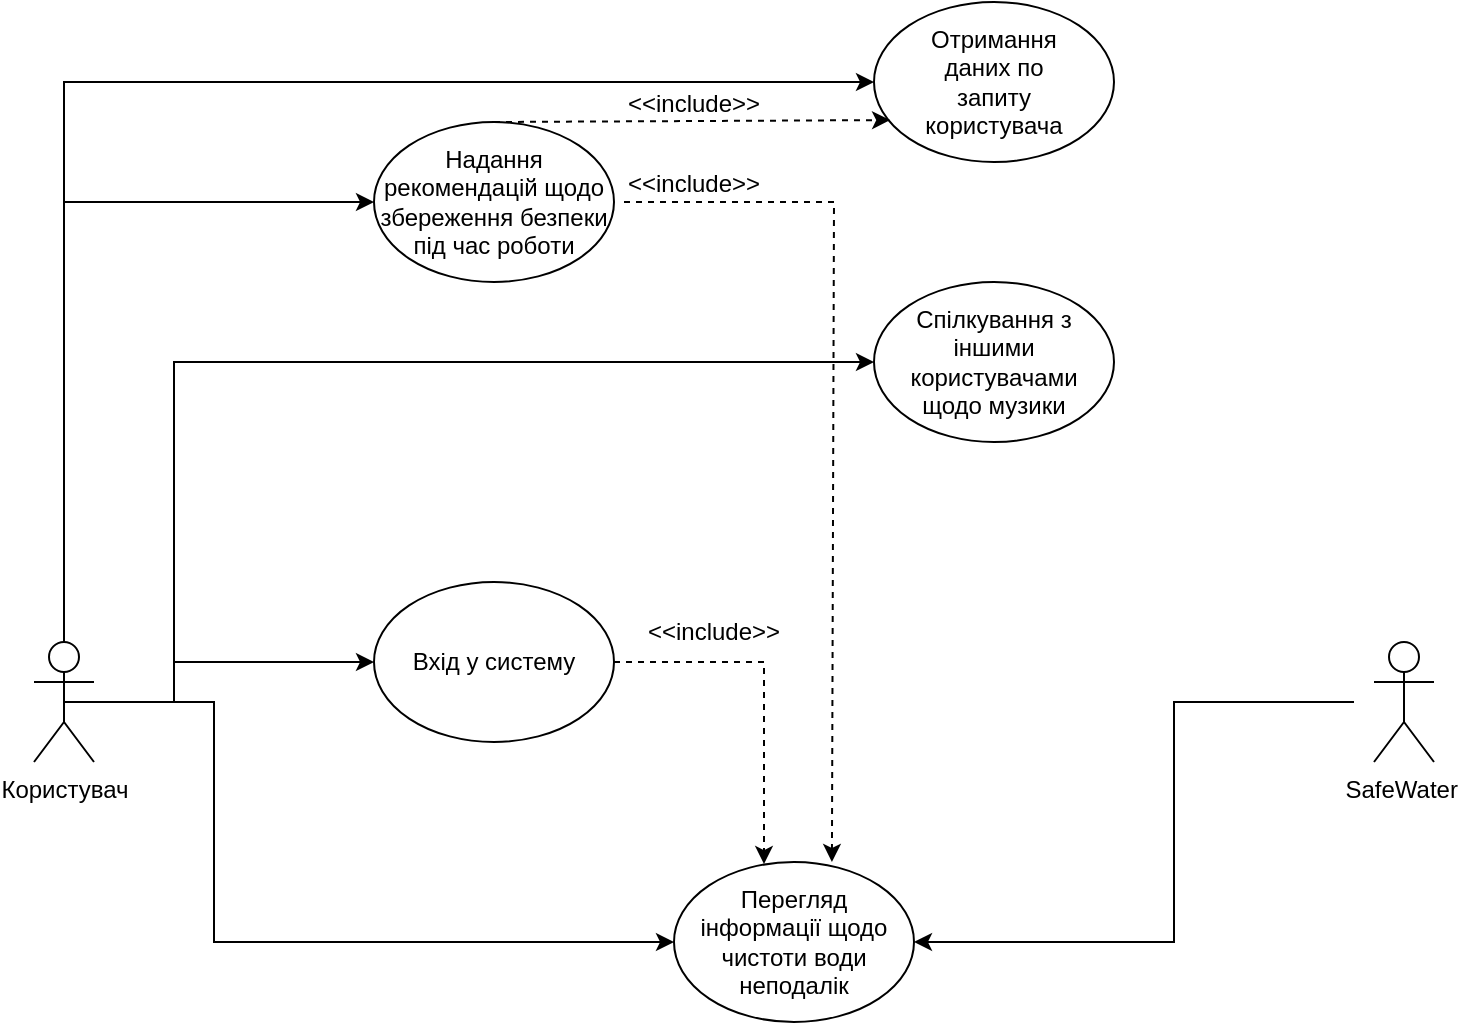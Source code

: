 <mxfile version="21.8.2" type="device">
  <diagram name="Страница — 1" id="FQpLpRAVA_47kGw7QwWR">
    <mxGraphModel dx="1434" dy="790" grid="1" gridSize="10" guides="1" tooltips="1" connect="1" arrows="1" fold="1" page="1" pageScale="1" pageWidth="827" pageHeight="1169" math="0" shadow="0">
      <root>
        <mxCell id="0" />
        <mxCell id="1" parent="0" />
        <mxCell id="_sv_WRxykiSKYrHI0clK-1" value="Користувач" style="shape=umlActor;verticalLabelPosition=bottom;verticalAlign=top;html=1;outlineConnect=0;" vertex="1" parent="1">
          <mxGeometry x="70" y="380" width="30" height="60" as="geometry" />
        </mxCell>
        <mxCell id="_sv_WRxykiSKYrHI0clK-2" value="SafeWater&amp;nbsp;" style="shape=umlActor;verticalLabelPosition=bottom;verticalAlign=top;html=1;outlineConnect=0;" vertex="1" parent="1">
          <mxGeometry x="740" y="380" width="30" height="60" as="geometry" />
        </mxCell>
        <mxCell id="_sv_WRxykiSKYrHI0clK-3" value="" style="ellipse;whiteSpace=wrap;html=1;" vertex="1" parent="1">
          <mxGeometry x="240" y="120" width="120" height="80" as="geometry" />
        </mxCell>
        <mxCell id="_sv_WRxykiSKYrHI0clK-4" value="" style="ellipse;whiteSpace=wrap;html=1;" vertex="1" parent="1">
          <mxGeometry x="390" y="490" width="120" height="80" as="geometry" />
        </mxCell>
        <mxCell id="_sv_WRxykiSKYrHI0clK-5" value="Вхід у систему" style="ellipse;whiteSpace=wrap;html=1;" vertex="1" parent="1">
          <mxGeometry x="240" y="350" width="120" height="80" as="geometry" />
        </mxCell>
        <mxCell id="_sv_WRxykiSKYrHI0clK-6" value="" style="ellipse;whiteSpace=wrap;html=1;" vertex="1" parent="1">
          <mxGeometry x="490" y="200" width="120" height="80" as="geometry" />
        </mxCell>
        <mxCell id="_sv_WRxykiSKYrHI0clK-7" value="" style="ellipse;whiteSpace=wrap;html=1;" vertex="1" parent="1">
          <mxGeometry x="490" y="60" width="120" height="80" as="geometry" />
        </mxCell>
        <mxCell id="_sv_WRxykiSKYrHI0clK-8" value="" style="endArrow=classic;html=1;rounded=0;exitX=0.5;exitY=0;exitDx=0;exitDy=0;exitPerimeter=0;entryX=0;entryY=0.5;entryDx=0;entryDy=0;" edge="1" parent="1" source="_sv_WRxykiSKYrHI0clK-1" target="_sv_WRxykiSKYrHI0clK-3">
          <mxGeometry width="50" height="50" relative="1" as="geometry">
            <mxPoint x="70" y="350" as="sourcePoint" />
            <mxPoint x="120" y="300" as="targetPoint" />
            <Array as="points">
              <mxPoint x="85" y="160" />
            </Array>
          </mxGeometry>
        </mxCell>
        <mxCell id="_sv_WRxykiSKYrHI0clK-9" value="" style="endArrow=classic;html=1;rounded=0;exitX=0.5;exitY=0;exitDx=0;exitDy=0;exitPerimeter=0;entryX=0;entryY=0.5;entryDx=0;entryDy=0;" edge="1" parent="1" source="_sv_WRxykiSKYrHI0clK-1" target="_sv_WRxykiSKYrHI0clK-7">
          <mxGeometry width="50" height="50" relative="1" as="geometry">
            <mxPoint x="10" y="310" as="sourcePoint" />
            <mxPoint x="60" y="260" as="targetPoint" />
            <Array as="points">
              <mxPoint x="85" y="100" />
            </Array>
          </mxGeometry>
        </mxCell>
        <mxCell id="_sv_WRxykiSKYrHI0clK-10" value="" style="endArrow=classic;html=1;rounded=0;exitX=0.5;exitY=0.5;exitDx=0;exitDy=0;exitPerimeter=0;entryX=0;entryY=0.5;entryDx=0;entryDy=0;" edge="1" parent="1" source="_sv_WRxykiSKYrHI0clK-1" target="_sv_WRxykiSKYrHI0clK-4">
          <mxGeometry width="50" height="50" relative="1" as="geometry">
            <mxPoint x="150" y="610" as="sourcePoint" />
            <mxPoint x="200" y="560" as="targetPoint" />
            <Array as="points">
              <mxPoint x="160" y="410" />
              <mxPoint x="160" y="530" />
            </Array>
          </mxGeometry>
        </mxCell>
        <mxCell id="_sv_WRxykiSKYrHI0clK-11" value="" style="endArrow=classic;html=1;rounded=0;entryX=0;entryY=0.5;entryDx=0;entryDy=0;" edge="1" parent="1" target="_sv_WRxykiSKYrHI0clK-5">
          <mxGeometry width="50" height="50" relative="1" as="geometry">
            <mxPoint x="140" y="410" as="sourcePoint" />
            <mxPoint x="280" y="450" as="targetPoint" />
            <Array as="points">
              <mxPoint x="140" y="390" />
            </Array>
          </mxGeometry>
        </mxCell>
        <mxCell id="_sv_WRxykiSKYrHI0clK-12" value="" style="endArrow=classic;html=1;rounded=0;entryX=0;entryY=0.5;entryDx=0;entryDy=0;" edge="1" parent="1" target="_sv_WRxykiSKYrHI0clK-6">
          <mxGeometry width="50" height="50" relative="1" as="geometry">
            <mxPoint x="140" y="410" as="sourcePoint" />
            <mxPoint x="170" y="330" as="targetPoint" />
            <Array as="points">
              <mxPoint x="140" y="240" />
            </Array>
          </mxGeometry>
        </mxCell>
        <mxCell id="_sv_WRxykiSKYrHI0clK-13" value="" style="endArrow=classic;html=1;rounded=0;entryX=1;entryY=0.5;entryDx=0;entryDy=0;" edge="1" parent="1" target="_sv_WRxykiSKYrHI0clK-4">
          <mxGeometry width="50" height="50" relative="1" as="geometry">
            <mxPoint x="730" y="410" as="sourcePoint" />
            <mxPoint x="660" y="480" as="targetPoint" />
            <Array as="points">
              <mxPoint x="640" y="410" />
              <mxPoint x="640" y="530" />
            </Array>
          </mxGeometry>
        </mxCell>
        <mxCell id="_sv_WRxykiSKYrHI0clK-14" value="Надання рекомендацій щодо збереження безпеки під час роботи" style="text;html=1;strokeColor=none;fillColor=none;align=center;verticalAlign=middle;whiteSpace=wrap;rounded=0;" vertex="1" parent="1">
          <mxGeometry x="235" y="145" width="130" height="30" as="geometry" />
        </mxCell>
        <mxCell id="_sv_WRxykiSKYrHI0clK-15" value="Перегляд інформації щодо чистоти води неподалік" style="text;html=1;strokeColor=none;fillColor=none;align=center;verticalAlign=middle;whiteSpace=wrap;rounded=0;" vertex="1" parent="1">
          <mxGeometry x="400" y="515" width="100" height="30" as="geometry" />
        </mxCell>
        <mxCell id="_sv_WRxykiSKYrHI0clK-16" value="Спілкування з іншими користувачами щодо музики" style="text;html=1;strokeColor=none;fillColor=none;align=center;verticalAlign=middle;whiteSpace=wrap;rounded=0;" vertex="1" parent="1">
          <mxGeometry x="495" y="225" width="110" height="30" as="geometry" />
        </mxCell>
        <mxCell id="_sv_WRxykiSKYrHI0clK-17" value="Отримання даних по запиту користувача" style="text;html=1;strokeColor=none;fillColor=none;align=center;verticalAlign=middle;whiteSpace=wrap;rounded=0;" vertex="1" parent="1">
          <mxGeometry x="520" y="85" width="60" height="30" as="geometry" />
        </mxCell>
        <mxCell id="_sv_WRxykiSKYrHI0clK-18" value="" style="html=1;labelBackgroundColor=#ffffff;startArrow=none;startFill=0;startSize=6;endArrow=classic;endFill=1;endSize=6;jettySize=auto;orthogonalLoop=1;strokeWidth=1;dashed=1;fontSize=14;rounded=0;exitX=1;exitY=0.5;exitDx=0;exitDy=0;entryX=0.375;entryY=0.013;entryDx=0;entryDy=0;entryPerimeter=0;" edge="1" parent="1" source="_sv_WRxykiSKYrHI0clK-5" target="_sv_WRxykiSKYrHI0clK-4">
          <mxGeometry width="60" height="60" relative="1" as="geometry">
            <mxPoint x="390" y="400" as="sourcePoint" />
            <mxPoint x="450" y="340" as="targetPoint" />
            <Array as="points">
              <mxPoint x="435" y="390" />
            </Array>
          </mxGeometry>
        </mxCell>
        <mxCell id="_sv_WRxykiSKYrHI0clK-19" value="" style="html=1;labelBackgroundColor=#ffffff;startArrow=none;startFill=0;startSize=6;endArrow=classic;endFill=1;endSize=6;jettySize=auto;orthogonalLoop=1;strokeWidth=1;dashed=1;fontSize=14;rounded=0;exitX=1;exitY=0.5;exitDx=0;exitDy=0;entryX=0.658;entryY=0;entryDx=0;entryDy=0;entryPerimeter=0;" edge="1" parent="1" source="_sv_WRxykiSKYrHI0clK-14" target="_sv_WRxykiSKYrHI0clK-4">
          <mxGeometry width="60" height="60" relative="1" as="geometry">
            <mxPoint x="430" y="340" as="sourcePoint" />
            <mxPoint x="490" y="280" as="targetPoint" />
            <Array as="points">
              <mxPoint x="470" y="160" />
            </Array>
          </mxGeometry>
        </mxCell>
        <mxCell id="_sv_WRxykiSKYrHI0clK-20" value="" style="html=1;labelBackgroundColor=#ffffff;startArrow=none;startFill=0;startSize=6;endArrow=classic;endFill=1;endSize=6;jettySize=auto;orthogonalLoop=1;strokeWidth=1;dashed=1;fontSize=14;rounded=0;exitX=0.5;exitY=0;exitDx=0;exitDy=0;entryX=0.067;entryY=0.738;entryDx=0;entryDy=0;entryPerimeter=0;" edge="1" parent="1" source="_sv_WRxykiSKYrHI0clK-3" target="_sv_WRxykiSKYrHI0clK-7">
          <mxGeometry width="60" height="60" relative="1" as="geometry">
            <mxPoint x="400" y="170" as="sourcePoint" />
            <mxPoint x="460" y="110" as="targetPoint" />
          </mxGeometry>
        </mxCell>
        <mxCell id="_sv_WRxykiSKYrHI0clK-21" value="&amp;lt;&amp;lt;include&amp;gt;&amp;gt;" style="text;html=1;strokeColor=none;fillColor=none;align=center;verticalAlign=middle;whiteSpace=wrap;rounded=0;" vertex="1" parent="1">
          <mxGeometry x="380" y="360" width="60" height="30" as="geometry" />
        </mxCell>
        <mxCell id="_sv_WRxykiSKYrHI0clK-22" value="&amp;lt;&amp;lt;include&amp;gt;&amp;gt;" style="text;html=1;strokeColor=none;fillColor=none;align=center;verticalAlign=middle;whiteSpace=wrap;rounded=0;" vertex="1" parent="1">
          <mxGeometry x="370" y="136" width="60" height="30" as="geometry" />
        </mxCell>
        <mxCell id="_sv_WRxykiSKYrHI0clK-23" value="&amp;lt;&amp;lt;include&amp;gt;&amp;gt;" style="text;html=1;strokeColor=none;fillColor=none;align=center;verticalAlign=middle;whiteSpace=wrap;rounded=0;" vertex="1" parent="1">
          <mxGeometry x="370" y="96" width="60" height="30" as="geometry" />
        </mxCell>
      </root>
    </mxGraphModel>
  </diagram>
</mxfile>
